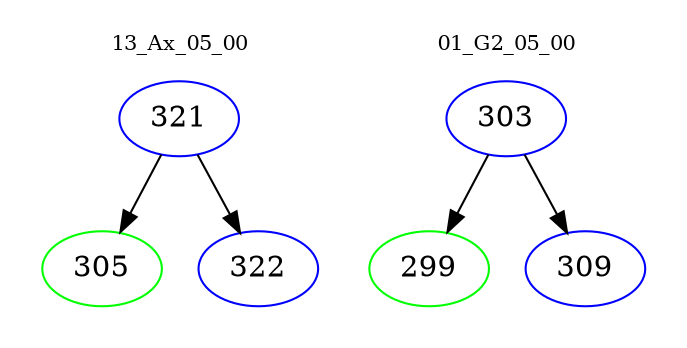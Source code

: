 digraph{
subgraph cluster_0 {
color = white
label = "13_Ax_05_00";
fontsize=10;
T0_321 [label="321", color="blue"]
T0_321 -> T0_305 [color="black"]
T0_305 [label="305", color="green"]
T0_321 -> T0_322 [color="black"]
T0_322 [label="322", color="blue"]
}
subgraph cluster_1 {
color = white
label = "01_G2_05_00";
fontsize=10;
T1_303 [label="303", color="blue"]
T1_303 -> T1_299 [color="black"]
T1_299 [label="299", color="green"]
T1_303 -> T1_309 [color="black"]
T1_309 [label="309", color="blue"]
}
}
